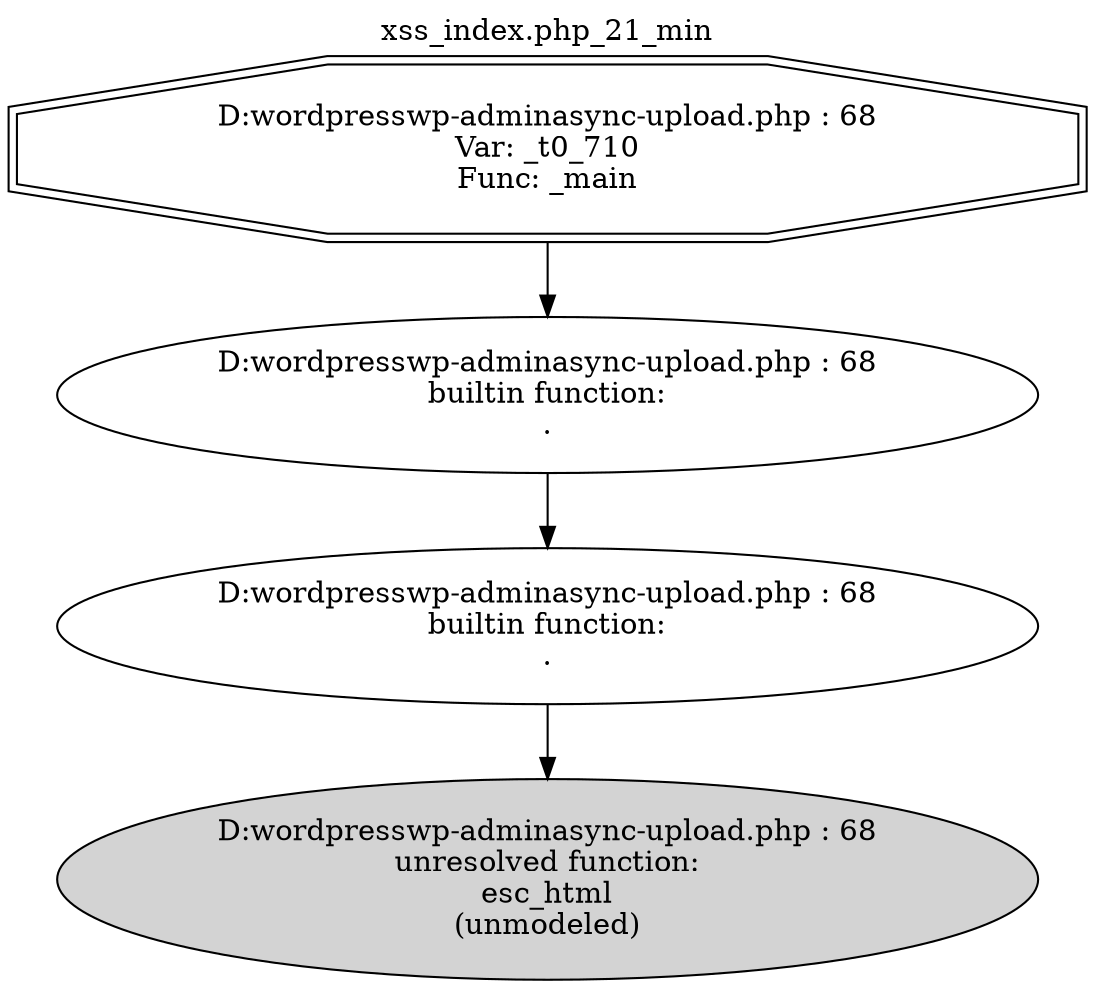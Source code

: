 digraph cfg {
  label="xss_index.php_21_min";
  labelloc=t;
  n1 [shape=doubleoctagon, label="D:\wordpress\wp-admin\async-upload.php : 68\nVar: _t0_710\nFunc: _main\n"];
  n2 [shape=ellipse, label="D:\wordpress\wp-admin\async-upload.php : 68\nbuiltin function:\n.\n"];
  n3 [shape=ellipse, label="D:\wordpress\wp-admin\async-upload.php : 68\nbuiltin function:\n.\n"];
  n4 [shape=ellipse, label="D:\wordpress\wp-admin\async-upload.php : 68\nunresolved function:\nesc_html\n(unmodeled)\n",style=filled];
  n1 -> n2;
  n2 -> n3;
  n3 -> n4;
}
